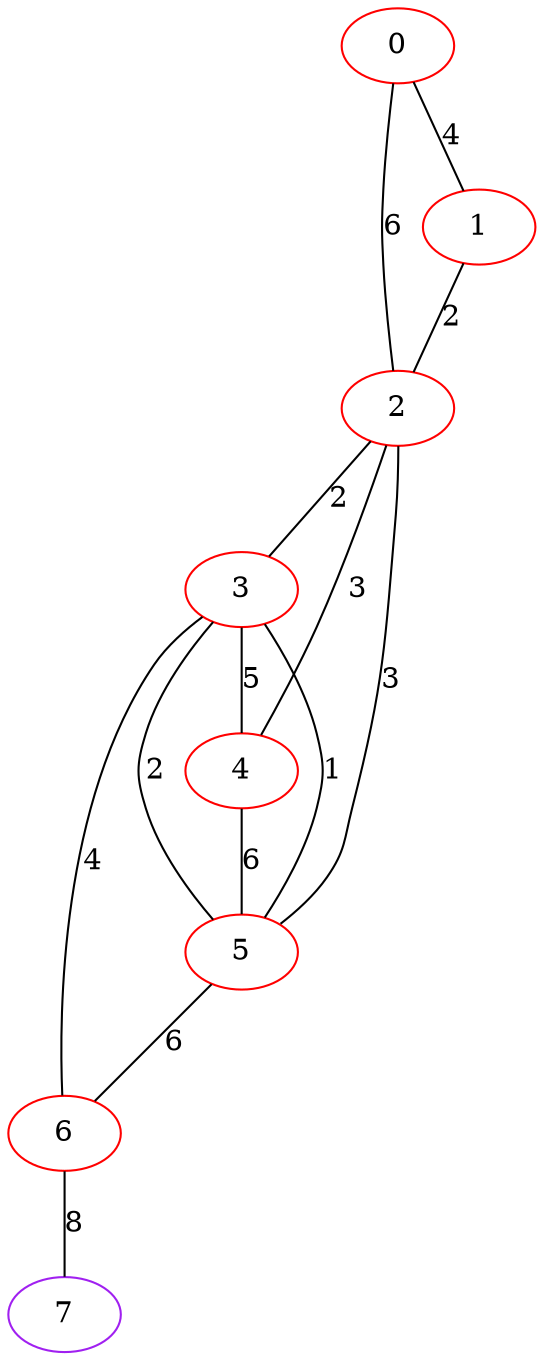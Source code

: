 graph "" {
0 [color=red, weight=1];
1 [color=red, weight=1];
2 [color=red, weight=1];
3 [color=red, weight=1];
4 [color=red, weight=1];
5 [color=red, weight=1];
6 [color=red, weight=1];
7 [color=purple, weight=4];
0 -- 1  [key=0, label=4];
0 -- 2  [key=0, label=6];
1 -- 2  [key=0, label=2];
2 -- 3  [key=0, label=2];
2 -- 4  [key=0, label=3];
2 -- 5  [key=0, label=3];
3 -- 4  [key=0, label=5];
3 -- 5  [key=0, label=1];
3 -- 5  [key=1, label=2];
3 -- 6  [key=0, label=4];
4 -- 5  [key=0, label=6];
5 -- 6  [key=0, label=6];
6 -- 7  [key=0, label=8];
}
